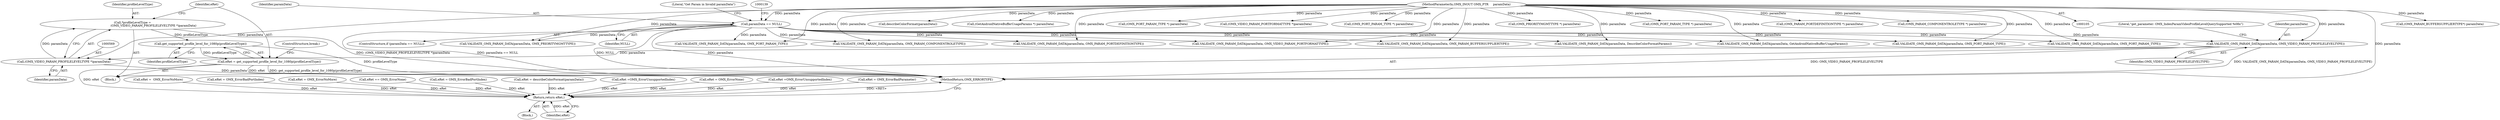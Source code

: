 digraph "0_Android_560ccdb509a7b86186fac0fce1b25bd9a3e6a6e8_0@pointer" {
"1000566" [label="(Call,*profileLevelType =\n                                             (OMX_VIDEO_PARAM_PROFILELEVELTYPE *)paramData)"];
"1000568" [label="(Call,(OMX_VIDEO_PARAM_PROFILELEVELTYPE *)paramData)"];
"1000559" [label="(Call,VALIDATE_OMX_PARAM_DATA(paramData, OMX_VIDEO_PARAM_PROFILELEVELTYPE))"];
"1000129" [label="(Call,paramData == NULL)"];
"1000108" [label="(MethodParameterIn,OMX_INOUT OMX_PTR     paramData)"];
"1000573" [label="(Call,get_supported_profile_level_for_1080p(profileLevelType))"];
"1000571" [label="(Call,eRet = get_supported_profile_level_for_1080p(profileLevelType))"];
"1000670" [label="(Return,return eRet;)"];
"1000572" [label="(Identifier,eRet)"];
"1000481" [label="(Call,(OMX_PARAM_BUFFERSUPPLIERTYPE*) paramData)"];
"1000326" [label="(Call,VALIDATE_OMX_PARAM_DATA(paramData, OMX_PORT_PARAM_TYPE))"];
"1000637" [label="(Call,describeColorFormat(paramData))"];
"1000559" [label="(Call,VALIDATE_OMX_PARAM_DATA(paramData, OMX_VIDEO_PARAM_PROFILELEVELTYPE))"];
"1000128" [label="(ControlStructure,if (paramData == NULL))"];
"1000586" [label="(Call,(GetAndroidNativeBufferUsageParams *) paramData)"];
"1000475" [label="(Call,VALIDATE_OMX_PARAM_DATA(paramData, OMX_PARAM_BUFFERSUPPLIERTYPE))"];
"1000570" [label="(Identifier,paramData)"];
"1000257" [label="(Call,eRet =  OMX_ErrorNoMore)"];
"1000523" [label="(Call,eRet = OMX_ErrorBadPortIndex)"];
"1000130" [label="(Identifier,paramData)"];
"1000448" [label="(Call,VALIDATE_OMX_PARAM_DATA(paramData, OMX_PRIORITYMGMTTYPE))"];
"1000332" [label="(Call,(OMX_PORT_PARAM_TYPE *) paramData)"];
"1000303" [label="(Call,eRet = OMX_ErrorNoMore)"];
"1000213" [label="(Call,(OMX_VIDEO_PARAM_PORTFORMATTYPE *)paramData)"];
"1000109" [label="(Block,)"];
"1000671" [label="(Identifier,eRet)"];
"1000369" [label="(Call,(OMX_PORT_PARAM_TYPE *) paramData)"];
"1000574" [label="(Identifier,profileLevelType)"];
"1000672" [label="(MethodReturn,OMX_ERRORTYPE)"];
"1000108" [label="(MethodParameterIn,OMX_INOUT OMX_PTR     paramData)"];
"1000575" [label="(ControlStructure,break;)"];
"1000160" [label="(Call,eRet == OMX_ErrorNone)"];
"1000561" [label="(Identifier,OMX_VIDEO_PARAM_PROFILELEVELTYPE)"];
"1000409" [label="(Call,VALIDATE_OMX_PARAM_DATA(paramData, OMX_PARAM_COMPONENTROLETYPE))"];
"1000320" [label="(Call,eRet = OMX_ErrorBadPortIndex)"];
"1000129" [label="(Call,paramData == NULL)"];
"1000131" [label="(Identifier,NULL)"];
"1000567" [label="(Identifier,profileLevelType)"];
"1000573" [label="(Call,get_supported_profile_level_for_1080p(profileLevelType))"];
"1000560" [label="(Identifier,paramData)"];
"1000207" [label="(Call,VALIDATE_OMX_PARAM_DATA(paramData, OMX_VIDEO_PARAM_PORTFORMATTYPE))"];
"1000632" [label="(Call,VALIDATE_OMX_PARAM_DATA(paramData, DescribeColorFormatParams))"];
"1000635" [label="(Call,eRet = describeColorFormat(paramData))"];
"1000563" [label="(Literal,\"get_parameter: OMX_IndexParamVideoProfileLevelQuerySupported %08x\")"];
"1000454" [label="(Call,(OMX_PRIORITYMGMTTYPE *) paramData)"];
"1000578" [label="(Call,VALIDATE_OMX_PARAM_DATA(paramData, GetAndroidNativeBufferUsageParams))"];
"1000645" [label="(Call,eRet =OMX_ErrorUnsupportedIndex)"];
"1000176" [label="(Call,(OMX_PORT_PARAM_TYPE *) paramData)"];
"1000134" [label="(Literal,\"Get Param in Invalid paramData\")"];
"1000571" [label="(Call,eRet = get_supported_profile_level_for_1080p(profileLevelType))"];
"1000170" [label="(Call,VALIDATE_OMX_PARAM_DATA(paramData, OMX_PORT_PARAM_TYPE))"];
"1000114" [label="(Call,eRet = OMX_ErrorNone)"];
"1000566" [label="(Call,*profileLevelType =\n                                             (OMX_VIDEO_PARAM_PROFILELEVELTYPE *)paramData)"];
"1000558" [label="(Block,)"];
"1000150" [label="(Call,(OMX_PARAM_PORTDEFINITIONTYPE *) paramData)"];
"1000415" [label="(Call,(OMX_PARAM_COMPONENTROLETYPE *) paramData)"];
"1000363" [label="(Call,VALIDATE_OMX_PARAM_DATA(paramData, OMX_PORT_PARAM_TYPE))"];
"1000670" [label="(Return,return eRet;)"];
"1000403" [label="(Call,eRet =OMX_ErrorUnsupportedIndex)"];
"1000624" [label="(Call,eRet = OMX_ErrorBadParameter)"];
"1000568" [label="(Call,(OMX_VIDEO_PARAM_PROFILELEVELTYPE *)paramData)"];
"1000144" [label="(Call,VALIDATE_OMX_PARAM_DATA(paramData, OMX_PARAM_PORTDEFINITIONTYPE))"];
"1000566" -> "1000558"  [label="AST: "];
"1000566" -> "1000568"  [label="CFG: "];
"1000567" -> "1000566"  [label="AST: "];
"1000568" -> "1000566"  [label="AST: "];
"1000572" -> "1000566"  [label="CFG: "];
"1000566" -> "1000672"  [label="DDG: (OMX_VIDEO_PARAM_PROFILELEVELTYPE *)paramData"];
"1000568" -> "1000566"  [label="DDG: paramData"];
"1000566" -> "1000573"  [label="DDG: profileLevelType"];
"1000568" -> "1000570"  [label="CFG: "];
"1000569" -> "1000568"  [label="AST: "];
"1000570" -> "1000568"  [label="AST: "];
"1000568" -> "1000672"  [label="DDG: paramData"];
"1000559" -> "1000568"  [label="DDG: paramData"];
"1000108" -> "1000568"  [label="DDG: paramData"];
"1000559" -> "1000558"  [label="AST: "];
"1000559" -> "1000561"  [label="CFG: "];
"1000560" -> "1000559"  [label="AST: "];
"1000561" -> "1000559"  [label="AST: "];
"1000563" -> "1000559"  [label="CFG: "];
"1000559" -> "1000672"  [label="DDG: VALIDATE_OMX_PARAM_DATA(paramData, OMX_VIDEO_PARAM_PROFILELEVELTYPE)"];
"1000559" -> "1000672"  [label="DDG: OMX_VIDEO_PARAM_PROFILELEVELTYPE"];
"1000129" -> "1000559"  [label="DDG: paramData"];
"1000108" -> "1000559"  [label="DDG: paramData"];
"1000129" -> "1000128"  [label="AST: "];
"1000129" -> "1000131"  [label="CFG: "];
"1000130" -> "1000129"  [label="AST: "];
"1000131" -> "1000129"  [label="AST: "];
"1000134" -> "1000129"  [label="CFG: "];
"1000139" -> "1000129"  [label="CFG: "];
"1000129" -> "1000672"  [label="DDG: paramData"];
"1000129" -> "1000672"  [label="DDG: paramData == NULL"];
"1000129" -> "1000672"  [label="DDG: NULL"];
"1000108" -> "1000129"  [label="DDG: paramData"];
"1000129" -> "1000144"  [label="DDG: paramData"];
"1000129" -> "1000170"  [label="DDG: paramData"];
"1000129" -> "1000207"  [label="DDG: paramData"];
"1000129" -> "1000326"  [label="DDG: paramData"];
"1000129" -> "1000363"  [label="DDG: paramData"];
"1000129" -> "1000409"  [label="DDG: paramData"];
"1000129" -> "1000448"  [label="DDG: paramData"];
"1000129" -> "1000475"  [label="DDG: paramData"];
"1000129" -> "1000578"  [label="DDG: paramData"];
"1000129" -> "1000632"  [label="DDG: paramData"];
"1000108" -> "1000105"  [label="AST: "];
"1000108" -> "1000672"  [label="DDG: paramData"];
"1000108" -> "1000144"  [label="DDG: paramData"];
"1000108" -> "1000150"  [label="DDG: paramData"];
"1000108" -> "1000170"  [label="DDG: paramData"];
"1000108" -> "1000176"  [label="DDG: paramData"];
"1000108" -> "1000207"  [label="DDG: paramData"];
"1000108" -> "1000213"  [label="DDG: paramData"];
"1000108" -> "1000326"  [label="DDG: paramData"];
"1000108" -> "1000332"  [label="DDG: paramData"];
"1000108" -> "1000363"  [label="DDG: paramData"];
"1000108" -> "1000369"  [label="DDG: paramData"];
"1000108" -> "1000409"  [label="DDG: paramData"];
"1000108" -> "1000415"  [label="DDG: paramData"];
"1000108" -> "1000448"  [label="DDG: paramData"];
"1000108" -> "1000454"  [label="DDG: paramData"];
"1000108" -> "1000475"  [label="DDG: paramData"];
"1000108" -> "1000481"  [label="DDG: paramData"];
"1000108" -> "1000578"  [label="DDG: paramData"];
"1000108" -> "1000586"  [label="DDG: paramData"];
"1000108" -> "1000632"  [label="DDG: paramData"];
"1000108" -> "1000637"  [label="DDG: paramData"];
"1000573" -> "1000571"  [label="AST: "];
"1000573" -> "1000574"  [label="CFG: "];
"1000574" -> "1000573"  [label="AST: "];
"1000571" -> "1000573"  [label="CFG: "];
"1000573" -> "1000672"  [label="DDG: profileLevelType"];
"1000573" -> "1000571"  [label="DDG: profileLevelType"];
"1000571" -> "1000558"  [label="AST: "];
"1000572" -> "1000571"  [label="AST: "];
"1000575" -> "1000571"  [label="CFG: "];
"1000571" -> "1000672"  [label="DDG: eRet"];
"1000571" -> "1000672"  [label="DDG: get_supported_profile_level_for_1080p(profileLevelType)"];
"1000571" -> "1000670"  [label="DDG: eRet"];
"1000670" -> "1000109"  [label="AST: "];
"1000670" -> "1000671"  [label="CFG: "];
"1000671" -> "1000670"  [label="AST: "];
"1000672" -> "1000670"  [label="CFG: "];
"1000670" -> "1000672"  [label="DDG: <RET>"];
"1000671" -> "1000670"  [label="DDG: eRet"];
"1000645" -> "1000670"  [label="DDG: eRet"];
"1000523" -> "1000670"  [label="DDG: eRet"];
"1000303" -> "1000670"  [label="DDG: eRet"];
"1000403" -> "1000670"  [label="DDG: eRet"];
"1000114" -> "1000670"  [label="DDG: eRet"];
"1000257" -> "1000670"  [label="DDG: eRet"];
"1000635" -> "1000670"  [label="DDG: eRet"];
"1000320" -> "1000670"  [label="DDG: eRet"];
"1000160" -> "1000670"  [label="DDG: eRet"];
"1000624" -> "1000670"  [label="DDG: eRet"];
}
